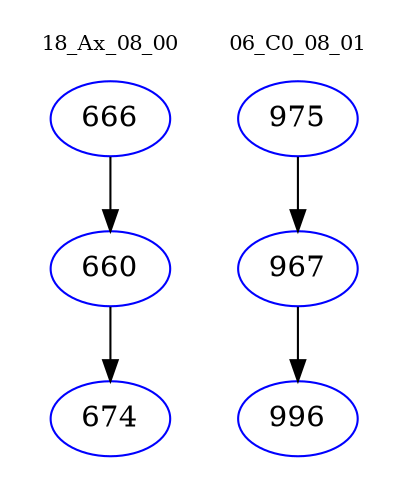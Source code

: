 digraph{
subgraph cluster_0 {
color = white
label = "18_Ax_08_00";
fontsize=10;
T0_666 [label="666", color="blue"]
T0_666 -> T0_660 [color="black"]
T0_660 [label="660", color="blue"]
T0_660 -> T0_674 [color="black"]
T0_674 [label="674", color="blue"]
}
subgraph cluster_1 {
color = white
label = "06_C0_08_01";
fontsize=10;
T1_975 [label="975", color="blue"]
T1_975 -> T1_967 [color="black"]
T1_967 [label="967", color="blue"]
T1_967 -> T1_996 [color="black"]
T1_996 [label="996", color="blue"]
}
}
